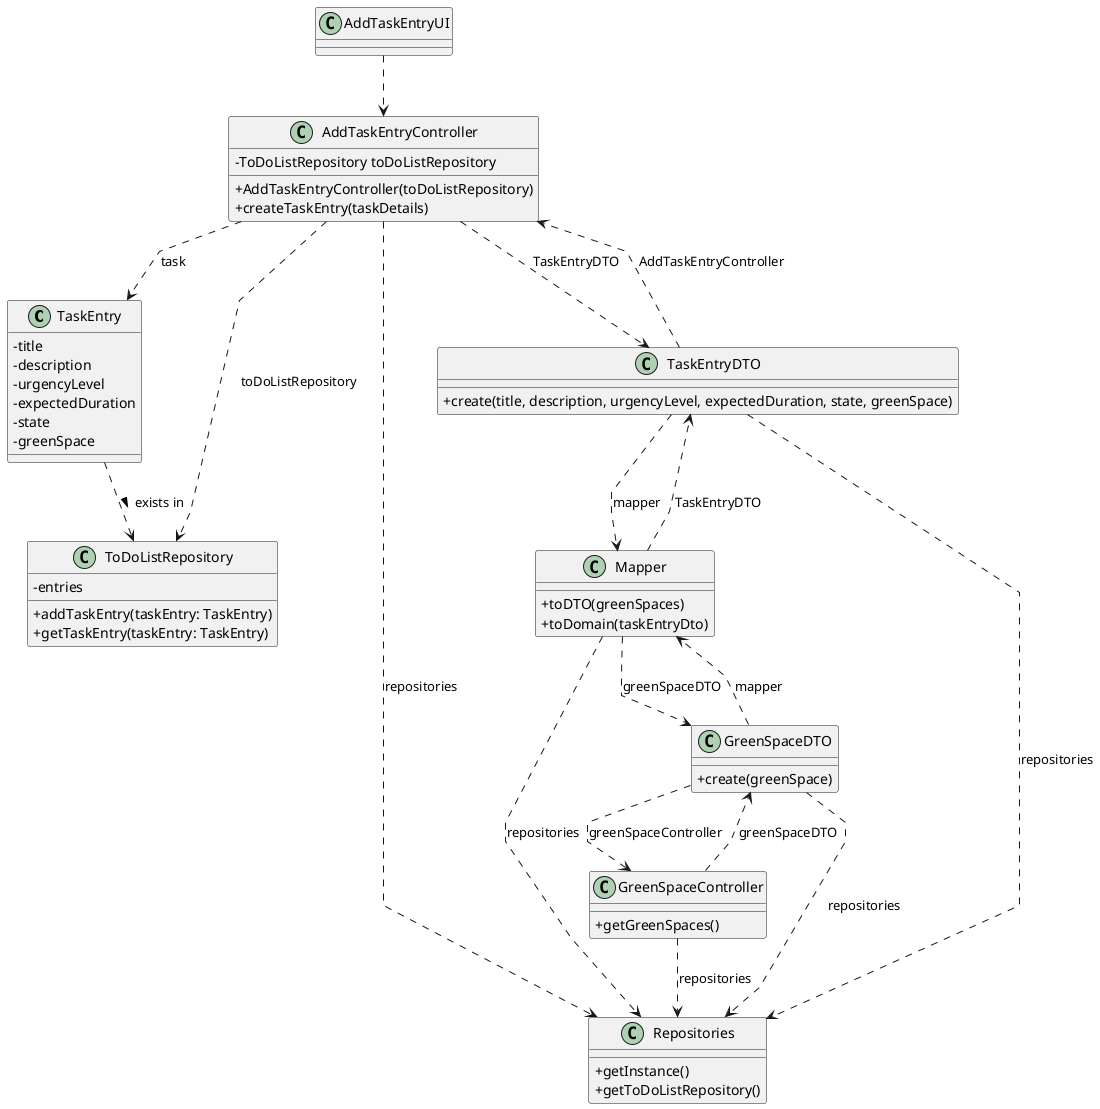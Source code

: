 @startuml
'skinparam monochrome true
skinparam packageStyle rectangle
skinparam shadowing false
skinparam linetype polyline
'skinparam linetype orto

skinparam classAttributeIconSize 0

class "TaskEntry" {
        -title
        -description
        -urgencyLevel
        -expectedDuration
        -state
        -greenSpace

}



class "AddTaskEntryController" {
    - ToDoListRepository toDoListRepository
    + AddTaskEntryController(toDoListRepository)
    + createTaskEntry(taskDetails)
}

class "ToDoListRepository" {
    -entries
    + addTaskEntry(taskEntry: TaskEntry)
    + getTaskEntry(taskEntry: TaskEntry)
}

class "AddTaskEntryUI" {
}

class "Repositories" {
    + getInstance()
    + getToDoListRepository()
}

class "GreenSpaceController" {
    + getGreenSpaces()
}

class "Mapper" {
    + toDTO(greenSpaces)
    + toDomain(taskEntryDto)
}

class "GreenSpaceDTO" {
    + create(greenSpace)
}

class "TaskEntryDTO" {
    + create(title, description, urgencyLevel, expectedDuration, state, greenSpace)
}





AddTaskEntryController ..> ToDoListRepository : toDoListRepository

AddTaskEntryController ..> TaskEntry : task
TaskEntry ..> ToDoListRepository : exists in >
AddTaskEntryUI ..> AddTaskEntryController


AddTaskEntryController ..> Repositories : repositories

GreenSpaceController ..> Repositories : repositories

Mapper ..> Repositories : repositories
GreenSpaceDTO ..> Repositories : repositories
TaskEntryDTO ..> Repositories : repositories

GreenSpaceController ..> GreenSpaceDTO : greenSpaceDTO
GreenSpaceDTO ..> GreenSpaceController : greenSpaceController

Mapper ..> GreenSpaceDTO : greenSpaceDTO
GreenSpaceDTO ..> Mapper : mapper

Mapper ..> TaskEntryDTO : TaskEntryDTO
TaskEntryDTO ..> Mapper : mapper

AddTaskEntryController ..> TaskEntryDTO : TaskEntryDTO
TaskEntryDTO ..> AddTaskEntryController : AddTaskEntryController

@enduml